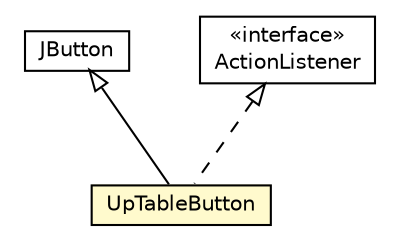 #!/usr/local/bin/dot
#
# Class diagram 
# Generated by UMLGraph version R5_6-24-gf6e263 (http://www.umlgraph.org/)
#

digraph G {
	edge [fontname="Helvetica",fontsize=10,labelfontname="Helvetica",labelfontsize=10];
	node [fontname="Helvetica",fontsize=10,shape=plaintext];
	nodesep=0.25;
	ranksep=0.5;
	// org.universAAL.ui.handler.gui.swing.model.FormControl.RepeatModelTable.UpTableButton
	c7115766 [label=<<table title="org.universAAL.ui.handler.gui.swing.model.FormControl.RepeatModelTable.UpTableButton" border="0" cellborder="1" cellspacing="0" cellpadding="2" port="p" bgcolor="lemonChiffon" href="./RepeatModelTable.UpTableButton.html">
		<tr><td><table border="0" cellspacing="0" cellpadding="1">
<tr><td align="center" balign="center"> UpTableButton </td></tr>
		</table></td></tr>
		</table>>, URL="./RepeatModelTable.UpTableButton.html", fontname="Helvetica", fontcolor="black", fontsize=10.0];
	//org.universAAL.ui.handler.gui.swing.model.FormControl.RepeatModelTable.UpTableButton extends javax.swing.JButton
	c7116406:p -> c7115766:p [dir=back,arrowtail=empty];
	//org.universAAL.ui.handler.gui.swing.model.FormControl.RepeatModelTable.UpTableButton implements java.awt.event.ActionListener
	c7116407:p -> c7115766:p [dir=back,arrowtail=empty,style=dashed];
	// java.awt.event.ActionListener
	c7116407 [label=<<table title="java.awt.event.ActionListener" border="0" cellborder="1" cellspacing="0" cellpadding="2" port="p" href="http://java.sun.com/j2se/1.4.2/docs/api/java/awt/event/ActionListener.html">
		<tr><td><table border="0" cellspacing="0" cellpadding="1">
<tr><td align="center" balign="center"> &#171;interface&#187; </td></tr>
<tr><td align="center" balign="center"> ActionListener </td></tr>
		</table></td></tr>
		</table>>, URL="http://java.sun.com/j2se/1.4.2/docs/api/java/awt/event/ActionListener.html", fontname="Helvetica", fontcolor="black", fontsize=10.0];
	// javax.swing.JButton
	c7116406 [label=<<table title="javax.swing.JButton" border="0" cellborder="1" cellspacing="0" cellpadding="2" port="p" href="http://java.sun.com/j2se/1.4.2/docs/api/javax/swing/JButton.html">
		<tr><td><table border="0" cellspacing="0" cellpadding="1">
<tr><td align="center" balign="center"> JButton </td></tr>
		</table></td></tr>
		</table>>, URL="http://java.sun.com/j2se/1.4.2/docs/api/javax/swing/JButton.html", fontname="Helvetica", fontcolor="black", fontsize=10.0];
}

